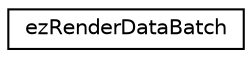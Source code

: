 digraph "Graphical Class Hierarchy"
{
 // LATEX_PDF_SIZE
  edge [fontname="Helvetica",fontsize="10",labelfontname="Helvetica",labelfontsize="10"];
  node [fontname="Helvetica",fontsize="10",shape=record];
  rankdir="LR";
  Node0 [label="ezRenderDataBatch",height=0.2,width=0.4,color="black", fillcolor="white", style="filled",URL="$d1/d11/classez_render_data_batch.htm",tooltip=" "];
}
